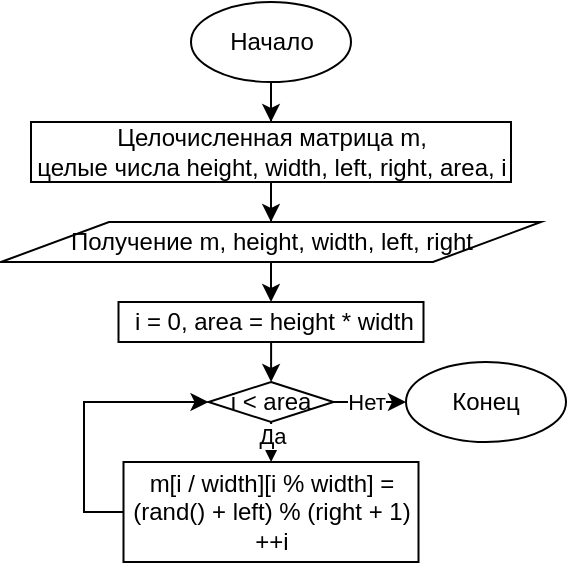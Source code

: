 <mxfile version="14.4.9" type="device"><diagram id="xJsCY4wfl1ZWwhfKGdgd" name="Page-1"><mxGraphModel dx="635" dy="281" grid="1" gridSize="10" guides="1" tooltips="1" connect="1" arrows="1" fold="1" page="1" pageScale="1" pageWidth="850" pageHeight="1100" math="0" shadow="0"><root><mxCell id="0"/><mxCell id="1" parent="0"/><mxCell id="JwAtSXYHmNs1fXUTw-If-301" style="edgeStyle=orthogonalEdgeStyle;rounded=0;orthogonalLoop=1;jettySize=auto;html=1;entryX=0.5;entryY=0;entryDx=0;entryDy=0;" edge="1" parent="1" source="JwAtSXYHmNs1fXUTw-If-302" target="JwAtSXYHmNs1fXUTw-If-304"><mxGeometry relative="1" as="geometry"/></mxCell><mxCell id="JwAtSXYHmNs1fXUTw-If-302" value="Начало" style="ellipse;whiteSpace=wrap;html=1;" vertex="1" parent="1"><mxGeometry x="332.5" y="520" width="80" height="40" as="geometry"/></mxCell><mxCell id="JwAtSXYHmNs1fXUTw-If-303" style="edgeStyle=orthogonalEdgeStyle;rounded=0;orthogonalLoop=1;jettySize=auto;html=1;entryX=0.5;entryY=0;entryDx=0;entryDy=0;" edge="1" parent="1" source="JwAtSXYHmNs1fXUTw-If-304" target="JwAtSXYHmNs1fXUTw-If-306"><mxGeometry relative="1" as="geometry"/></mxCell><mxCell id="JwAtSXYHmNs1fXUTw-If-304" value="Целочисленная матрица m, &lt;br&gt;целые числа height, width, left, right, area, i" style="rounded=0;whiteSpace=wrap;html=1;" vertex="1" parent="1"><mxGeometry x="252.5" y="580" width="240" height="30" as="geometry"/></mxCell><mxCell id="JwAtSXYHmNs1fXUTw-If-305" style="edgeStyle=orthogonalEdgeStyle;rounded=0;orthogonalLoop=1;jettySize=auto;html=1;" edge="1" parent="1" source="JwAtSXYHmNs1fXUTw-If-306" target="JwAtSXYHmNs1fXUTw-If-309"><mxGeometry relative="1" as="geometry"/></mxCell><mxCell id="JwAtSXYHmNs1fXUTw-If-306" value="Получение m, height, width, left, right" style="shape=parallelogram;perimeter=parallelogramPerimeter;whiteSpace=wrap;html=1;" vertex="1" parent="1"><mxGeometry x="237.5" y="630" width="270" height="20" as="geometry"/></mxCell><mxCell id="JwAtSXYHmNs1fXUTw-If-307" value="Конец" style="ellipse;whiteSpace=wrap;html=1;" vertex="1" parent="1"><mxGeometry x="440" y="700" width="80" height="40" as="geometry"/></mxCell><mxCell id="JwAtSXYHmNs1fXUTw-If-308" style="edgeStyle=orthogonalEdgeStyle;rounded=0;orthogonalLoop=1;jettySize=auto;html=1;entryX=0.5;entryY=0;entryDx=0;entryDy=0;" edge="1" parent="1" source="JwAtSXYHmNs1fXUTw-If-309" target="JwAtSXYHmNs1fXUTw-If-315"><mxGeometry relative="1" as="geometry"/></mxCell><mxCell id="JwAtSXYHmNs1fXUTw-If-309" value="&amp;nbsp;i = 0, area = height * width" style="rounded=0;whiteSpace=wrap;html=1;" vertex="1" parent="1"><mxGeometry x="296.25" y="670" width="152.5" height="20" as="geometry"/></mxCell><mxCell id="JwAtSXYHmNs1fXUTw-If-312" value="Нет" style="edgeStyle=orthogonalEdgeStyle;rounded=0;orthogonalLoop=1;jettySize=auto;html=1;" edge="1" parent="1" source="JwAtSXYHmNs1fXUTw-If-315" target="JwAtSXYHmNs1fXUTw-If-307"><mxGeometry x="0.087" relative="1" as="geometry"><mxPoint as="offset"/></mxGeometry></mxCell><mxCell id="JwAtSXYHmNs1fXUTw-If-328" style="edgeStyle=orthogonalEdgeStyle;rounded=0;orthogonalLoop=1;jettySize=auto;html=1;entryX=0.5;entryY=0;entryDx=0;entryDy=0;" edge="1" parent="1" source="JwAtSXYHmNs1fXUTw-If-315" target="JwAtSXYHmNs1fXUTw-If-327"><mxGeometry relative="1" as="geometry"/></mxCell><mxCell id="JwAtSXYHmNs1fXUTw-If-329" value="Да" style="edgeLabel;html=1;align=center;verticalAlign=middle;resizable=0;points=[];" vertex="1" connectable="0" parent="JwAtSXYHmNs1fXUTw-If-328"><mxGeometry x="-0.56" relative="1" as="geometry"><mxPoint y="2" as="offset"/></mxGeometry></mxCell><mxCell id="JwAtSXYHmNs1fXUTw-If-315" value="i &amp;lt; area" style="rhombus;whiteSpace=wrap;html=1;" vertex="1" parent="1"><mxGeometry x="341.25" y="710" width="62.5" height="20" as="geometry"/></mxCell><mxCell id="JwAtSXYHmNs1fXUTw-If-330" style="edgeStyle=orthogonalEdgeStyle;rounded=0;orthogonalLoop=1;jettySize=auto;html=1;entryX=0;entryY=0.5;entryDx=0;entryDy=0;" edge="1" parent="1" source="JwAtSXYHmNs1fXUTw-If-327" target="JwAtSXYHmNs1fXUTw-If-315"><mxGeometry relative="1" as="geometry"><Array as="points"><mxPoint x="279" y="775"/><mxPoint x="279" y="720"/></Array></mxGeometry></mxCell><mxCell id="JwAtSXYHmNs1fXUTw-If-327" value="m[i / width][i % width] = &lt;br&gt;(rand() + left) % (right + 1)&lt;br&gt;++i" style="rounded=0;whiteSpace=wrap;html=1;" vertex="1" parent="1"><mxGeometry x="298.75" y="750" width="147.5" height="50" as="geometry"/></mxCell></root></mxGraphModel></diagram></mxfile>